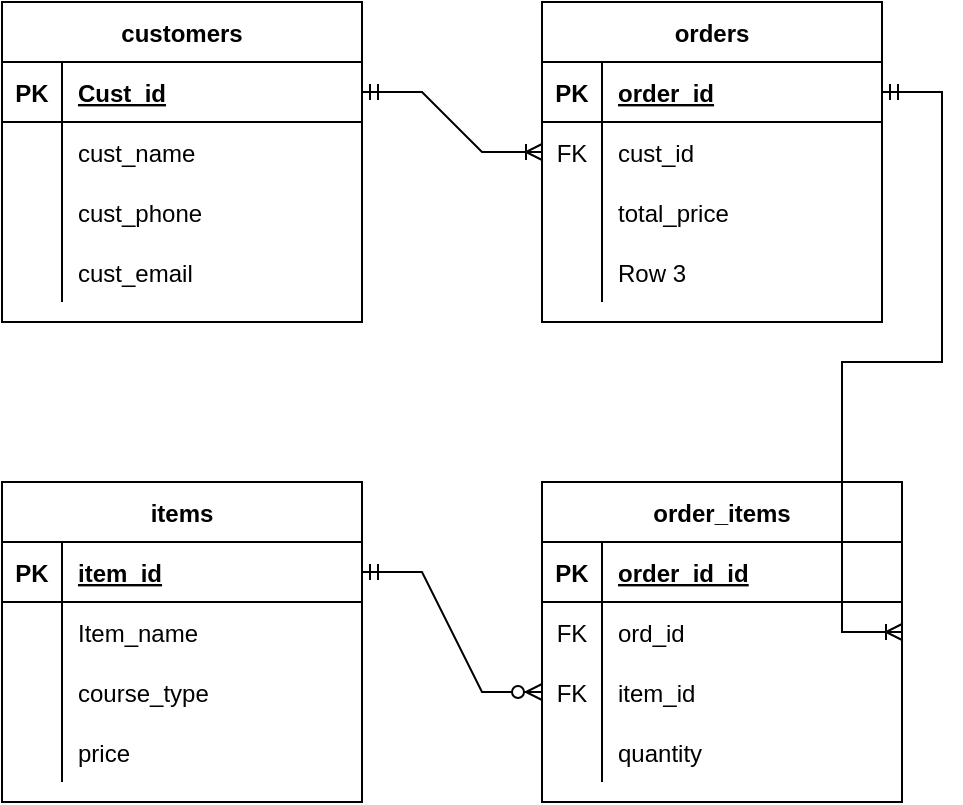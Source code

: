 <mxfile version="20.3.3" type="device"><diagram id="oYlJ2qxcCGeFAwFlc66P" name="Page-1"><mxGraphModel dx="526" dy="450" grid="1" gridSize="10" guides="1" tooltips="1" connect="1" arrows="1" fold="1" page="1" pageScale="1" pageWidth="850" pageHeight="1100" math="0" shadow="0"><root><mxCell id="0"/><mxCell id="1" parent="0"/><mxCell id="DmDJ6GmT9oJ0CHMuVj5S-3" value="customers" style="shape=table;startSize=30;container=1;collapsible=1;childLayout=tableLayout;fixedRows=1;rowLines=0;fontStyle=1;align=center;resizeLast=1;" vertex="1" parent="1"><mxGeometry x="30" y="50" width="180" height="160" as="geometry"/></mxCell><mxCell id="DmDJ6GmT9oJ0CHMuVj5S-4" value="" style="shape=tableRow;horizontal=0;startSize=0;swimlaneHead=0;swimlaneBody=0;fillColor=none;collapsible=0;dropTarget=0;points=[[0,0.5],[1,0.5]];portConstraint=eastwest;top=0;left=0;right=0;bottom=1;" vertex="1" parent="DmDJ6GmT9oJ0CHMuVj5S-3"><mxGeometry y="30" width="180" height="30" as="geometry"/></mxCell><mxCell id="DmDJ6GmT9oJ0CHMuVj5S-5" value="PK" style="shape=partialRectangle;connectable=0;fillColor=none;top=0;left=0;bottom=0;right=0;fontStyle=1;overflow=hidden;" vertex="1" parent="DmDJ6GmT9oJ0CHMuVj5S-4"><mxGeometry width="30" height="30" as="geometry"><mxRectangle width="30" height="30" as="alternateBounds"/></mxGeometry></mxCell><mxCell id="DmDJ6GmT9oJ0CHMuVj5S-6" value="Cust_id" style="shape=partialRectangle;connectable=0;fillColor=none;top=0;left=0;bottom=0;right=0;align=left;spacingLeft=6;fontStyle=5;overflow=hidden;" vertex="1" parent="DmDJ6GmT9oJ0CHMuVj5S-4"><mxGeometry x="30" width="150" height="30" as="geometry"><mxRectangle width="150" height="30" as="alternateBounds"/></mxGeometry></mxCell><mxCell id="DmDJ6GmT9oJ0CHMuVj5S-7" value="" style="shape=tableRow;horizontal=0;startSize=0;swimlaneHead=0;swimlaneBody=0;fillColor=none;collapsible=0;dropTarget=0;points=[[0,0.5],[1,0.5]];portConstraint=eastwest;top=0;left=0;right=0;bottom=0;" vertex="1" parent="DmDJ6GmT9oJ0CHMuVj5S-3"><mxGeometry y="60" width="180" height="30" as="geometry"/></mxCell><mxCell id="DmDJ6GmT9oJ0CHMuVj5S-8" value="" style="shape=partialRectangle;connectable=0;fillColor=none;top=0;left=0;bottom=0;right=0;editable=1;overflow=hidden;" vertex="1" parent="DmDJ6GmT9oJ0CHMuVj5S-7"><mxGeometry width="30" height="30" as="geometry"><mxRectangle width="30" height="30" as="alternateBounds"/></mxGeometry></mxCell><mxCell id="DmDJ6GmT9oJ0CHMuVj5S-9" value="cust_name" style="shape=partialRectangle;connectable=0;fillColor=none;top=0;left=0;bottom=0;right=0;align=left;spacingLeft=6;overflow=hidden;" vertex="1" parent="DmDJ6GmT9oJ0CHMuVj5S-7"><mxGeometry x="30" width="150" height="30" as="geometry"><mxRectangle width="150" height="30" as="alternateBounds"/></mxGeometry></mxCell><mxCell id="DmDJ6GmT9oJ0CHMuVj5S-10" value="" style="shape=tableRow;horizontal=0;startSize=0;swimlaneHead=0;swimlaneBody=0;fillColor=none;collapsible=0;dropTarget=0;points=[[0,0.5],[1,0.5]];portConstraint=eastwest;top=0;left=0;right=0;bottom=0;" vertex="1" parent="DmDJ6GmT9oJ0CHMuVj5S-3"><mxGeometry y="90" width="180" height="30" as="geometry"/></mxCell><mxCell id="DmDJ6GmT9oJ0CHMuVj5S-11" value="" style="shape=partialRectangle;connectable=0;fillColor=none;top=0;left=0;bottom=0;right=0;editable=1;overflow=hidden;" vertex="1" parent="DmDJ6GmT9oJ0CHMuVj5S-10"><mxGeometry width="30" height="30" as="geometry"><mxRectangle width="30" height="30" as="alternateBounds"/></mxGeometry></mxCell><mxCell id="DmDJ6GmT9oJ0CHMuVj5S-12" value="cust_phone" style="shape=partialRectangle;connectable=0;fillColor=none;top=0;left=0;bottom=0;right=0;align=left;spacingLeft=6;overflow=hidden;" vertex="1" parent="DmDJ6GmT9oJ0CHMuVj5S-10"><mxGeometry x="30" width="150" height="30" as="geometry"><mxRectangle width="150" height="30" as="alternateBounds"/></mxGeometry></mxCell><mxCell id="DmDJ6GmT9oJ0CHMuVj5S-13" value="" style="shape=tableRow;horizontal=0;startSize=0;swimlaneHead=0;swimlaneBody=0;fillColor=none;collapsible=0;dropTarget=0;points=[[0,0.5],[1,0.5]];portConstraint=eastwest;top=0;left=0;right=0;bottom=0;" vertex="1" parent="DmDJ6GmT9oJ0CHMuVj5S-3"><mxGeometry y="120" width="180" height="30" as="geometry"/></mxCell><mxCell id="DmDJ6GmT9oJ0CHMuVj5S-14" value="" style="shape=partialRectangle;connectable=0;fillColor=none;top=0;left=0;bottom=0;right=0;editable=1;overflow=hidden;" vertex="1" parent="DmDJ6GmT9oJ0CHMuVj5S-13"><mxGeometry width="30" height="30" as="geometry"><mxRectangle width="30" height="30" as="alternateBounds"/></mxGeometry></mxCell><mxCell id="DmDJ6GmT9oJ0CHMuVj5S-15" value="cust_email" style="shape=partialRectangle;connectable=0;fillColor=none;top=0;left=0;bottom=0;right=0;align=left;spacingLeft=6;overflow=hidden;" vertex="1" parent="DmDJ6GmT9oJ0CHMuVj5S-13"><mxGeometry x="30" width="150" height="30" as="geometry"><mxRectangle width="150" height="30" as="alternateBounds"/></mxGeometry></mxCell><mxCell id="DmDJ6GmT9oJ0CHMuVj5S-16" value="items" style="shape=table;startSize=30;container=1;collapsible=1;childLayout=tableLayout;fixedRows=1;rowLines=0;fontStyle=1;align=center;resizeLast=1;" vertex="1" parent="1"><mxGeometry x="30" y="290" width="180" height="160" as="geometry"/></mxCell><mxCell id="DmDJ6GmT9oJ0CHMuVj5S-17" value="" style="shape=tableRow;horizontal=0;startSize=0;swimlaneHead=0;swimlaneBody=0;fillColor=none;collapsible=0;dropTarget=0;points=[[0,0.5],[1,0.5]];portConstraint=eastwest;top=0;left=0;right=0;bottom=1;" vertex="1" parent="DmDJ6GmT9oJ0CHMuVj5S-16"><mxGeometry y="30" width="180" height="30" as="geometry"/></mxCell><mxCell id="DmDJ6GmT9oJ0CHMuVj5S-18" value="PK" style="shape=partialRectangle;connectable=0;fillColor=none;top=0;left=0;bottom=0;right=0;fontStyle=1;overflow=hidden;" vertex="1" parent="DmDJ6GmT9oJ0CHMuVj5S-17"><mxGeometry width="30" height="30" as="geometry"><mxRectangle width="30" height="30" as="alternateBounds"/></mxGeometry></mxCell><mxCell id="DmDJ6GmT9oJ0CHMuVj5S-19" value="item_id" style="shape=partialRectangle;connectable=0;fillColor=none;top=0;left=0;bottom=0;right=0;align=left;spacingLeft=6;fontStyle=5;overflow=hidden;" vertex="1" parent="DmDJ6GmT9oJ0CHMuVj5S-17"><mxGeometry x="30" width="150" height="30" as="geometry"><mxRectangle width="150" height="30" as="alternateBounds"/></mxGeometry></mxCell><mxCell id="DmDJ6GmT9oJ0CHMuVj5S-20" value="" style="shape=tableRow;horizontal=0;startSize=0;swimlaneHead=0;swimlaneBody=0;fillColor=none;collapsible=0;dropTarget=0;points=[[0,0.5],[1,0.5]];portConstraint=eastwest;top=0;left=0;right=0;bottom=0;" vertex="1" parent="DmDJ6GmT9oJ0CHMuVj5S-16"><mxGeometry y="60" width="180" height="30" as="geometry"/></mxCell><mxCell id="DmDJ6GmT9oJ0CHMuVj5S-21" value="" style="shape=partialRectangle;connectable=0;fillColor=none;top=0;left=0;bottom=0;right=0;editable=1;overflow=hidden;" vertex="1" parent="DmDJ6GmT9oJ0CHMuVj5S-20"><mxGeometry width="30" height="30" as="geometry"><mxRectangle width="30" height="30" as="alternateBounds"/></mxGeometry></mxCell><mxCell id="DmDJ6GmT9oJ0CHMuVj5S-22" value="Item_name" style="shape=partialRectangle;connectable=0;fillColor=none;top=0;left=0;bottom=0;right=0;align=left;spacingLeft=6;overflow=hidden;" vertex="1" parent="DmDJ6GmT9oJ0CHMuVj5S-20"><mxGeometry x="30" width="150" height="30" as="geometry"><mxRectangle width="150" height="30" as="alternateBounds"/></mxGeometry></mxCell><mxCell id="DmDJ6GmT9oJ0CHMuVj5S-23" value="" style="shape=tableRow;horizontal=0;startSize=0;swimlaneHead=0;swimlaneBody=0;fillColor=none;collapsible=0;dropTarget=0;points=[[0,0.5],[1,0.5]];portConstraint=eastwest;top=0;left=0;right=0;bottom=0;" vertex="1" parent="DmDJ6GmT9oJ0CHMuVj5S-16"><mxGeometry y="90" width="180" height="30" as="geometry"/></mxCell><mxCell id="DmDJ6GmT9oJ0CHMuVj5S-24" value="" style="shape=partialRectangle;connectable=0;fillColor=none;top=0;left=0;bottom=0;right=0;editable=1;overflow=hidden;" vertex="1" parent="DmDJ6GmT9oJ0CHMuVj5S-23"><mxGeometry width="30" height="30" as="geometry"><mxRectangle width="30" height="30" as="alternateBounds"/></mxGeometry></mxCell><mxCell id="DmDJ6GmT9oJ0CHMuVj5S-25" value="course_type" style="shape=partialRectangle;connectable=0;fillColor=none;top=0;left=0;bottom=0;right=0;align=left;spacingLeft=6;overflow=hidden;" vertex="1" parent="DmDJ6GmT9oJ0CHMuVj5S-23"><mxGeometry x="30" width="150" height="30" as="geometry"><mxRectangle width="150" height="30" as="alternateBounds"/></mxGeometry></mxCell><mxCell id="DmDJ6GmT9oJ0CHMuVj5S-26" value="" style="shape=tableRow;horizontal=0;startSize=0;swimlaneHead=0;swimlaneBody=0;fillColor=none;collapsible=0;dropTarget=0;points=[[0,0.5],[1,0.5]];portConstraint=eastwest;top=0;left=0;right=0;bottom=0;" vertex="1" parent="DmDJ6GmT9oJ0CHMuVj5S-16"><mxGeometry y="120" width="180" height="30" as="geometry"/></mxCell><mxCell id="DmDJ6GmT9oJ0CHMuVj5S-27" value="" style="shape=partialRectangle;connectable=0;fillColor=none;top=0;left=0;bottom=0;right=0;editable=1;overflow=hidden;" vertex="1" parent="DmDJ6GmT9oJ0CHMuVj5S-26"><mxGeometry width="30" height="30" as="geometry"><mxRectangle width="30" height="30" as="alternateBounds"/></mxGeometry></mxCell><mxCell id="DmDJ6GmT9oJ0CHMuVj5S-28" value="price" style="shape=partialRectangle;connectable=0;fillColor=none;top=0;left=0;bottom=0;right=0;align=left;spacingLeft=6;overflow=hidden;" vertex="1" parent="DmDJ6GmT9oJ0CHMuVj5S-26"><mxGeometry x="30" width="150" height="30" as="geometry"><mxRectangle width="150" height="30" as="alternateBounds"/></mxGeometry></mxCell><mxCell id="DmDJ6GmT9oJ0CHMuVj5S-42" value="orders" style="shape=table;startSize=30;container=1;collapsible=1;childLayout=tableLayout;fixedRows=1;rowLines=0;fontStyle=1;align=center;resizeLast=1;" vertex="1" parent="1"><mxGeometry x="300" y="50" width="170" height="160" as="geometry"/></mxCell><mxCell id="DmDJ6GmT9oJ0CHMuVj5S-43" value="" style="shape=tableRow;horizontal=0;startSize=0;swimlaneHead=0;swimlaneBody=0;fillColor=none;collapsible=0;dropTarget=0;points=[[0,0.5],[1,0.5]];portConstraint=eastwest;top=0;left=0;right=0;bottom=1;" vertex="1" parent="DmDJ6GmT9oJ0CHMuVj5S-42"><mxGeometry y="30" width="170" height="30" as="geometry"/></mxCell><mxCell id="DmDJ6GmT9oJ0CHMuVj5S-44" value="PK" style="shape=partialRectangle;connectable=0;fillColor=none;top=0;left=0;bottom=0;right=0;fontStyle=1;overflow=hidden;" vertex="1" parent="DmDJ6GmT9oJ0CHMuVj5S-43"><mxGeometry width="30" height="30" as="geometry"><mxRectangle width="30" height="30" as="alternateBounds"/></mxGeometry></mxCell><mxCell id="DmDJ6GmT9oJ0CHMuVj5S-45" value="order_id" style="shape=partialRectangle;connectable=0;fillColor=none;top=0;left=0;bottom=0;right=0;align=left;spacingLeft=6;fontStyle=5;overflow=hidden;" vertex="1" parent="DmDJ6GmT9oJ0CHMuVj5S-43"><mxGeometry x="30" width="140" height="30" as="geometry"><mxRectangle width="140" height="30" as="alternateBounds"/></mxGeometry></mxCell><mxCell id="DmDJ6GmT9oJ0CHMuVj5S-46" value="" style="shape=tableRow;horizontal=0;startSize=0;swimlaneHead=0;swimlaneBody=0;fillColor=none;collapsible=0;dropTarget=0;points=[[0,0.5],[1,0.5]];portConstraint=eastwest;top=0;left=0;right=0;bottom=0;" vertex="1" parent="DmDJ6GmT9oJ0CHMuVj5S-42"><mxGeometry y="60" width="170" height="30" as="geometry"/></mxCell><mxCell id="DmDJ6GmT9oJ0CHMuVj5S-47" value="FK" style="shape=partialRectangle;connectable=0;fillColor=none;top=0;left=0;bottom=0;right=0;editable=1;overflow=hidden;" vertex="1" parent="DmDJ6GmT9oJ0CHMuVj5S-46"><mxGeometry width="30" height="30" as="geometry"><mxRectangle width="30" height="30" as="alternateBounds"/></mxGeometry></mxCell><mxCell id="DmDJ6GmT9oJ0CHMuVj5S-48" value="cust_id" style="shape=partialRectangle;connectable=0;fillColor=none;top=0;left=0;bottom=0;right=0;align=left;spacingLeft=6;overflow=hidden;" vertex="1" parent="DmDJ6GmT9oJ0CHMuVj5S-46"><mxGeometry x="30" width="140" height="30" as="geometry"><mxRectangle width="140" height="30" as="alternateBounds"/></mxGeometry></mxCell><mxCell id="DmDJ6GmT9oJ0CHMuVj5S-49" value="" style="shape=tableRow;horizontal=0;startSize=0;swimlaneHead=0;swimlaneBody=0;fillColor=none;collapsible=0;dropTarget=0;points=[[0,0.5],[1,0.5]];portConstraint=eastwest;top=0;left=0;right=0;bottom=0;" vertex="1" parent="DmDJ6GmT9oJ0CHMuVj5S-42"><mxGeometry y="90" width="170" height="30" as="geometry"/></mxCell><mxCell id="DmDJ6GmT9oJ0CHMuVj5S-50" value="" style="shape=partialRectangle;connectable=0;fillColor=none;top=0;left=0;bottom=0;right=0;editable=1;overflow=hidden;" vertex="1" parent="DmDJ6GmT9oJ0CHMuVj5S-49"><mxGeometry width="30" height="30" as="geometry"><mxRectangle width="30" height="30" as="alternateBounds"/></mxGeometry></mxCell><mxCell id="DmDJ6GmT9oJ0CHMuVj5S-51" value="total_price" style="shape=partialRectangle;connectable=0;fillColor=none;top=0;left=0;bottom=0;right=0;align=left;spacingLeft=6;overflow=hidden;" vertex="1" parent="DmDJ6GmT9oJ0CHMuVj5S-49"><mxGeometry x="30" width="140" height="30" as="geometry"><mxRectangle width="140" height="30" as="alternateBounds"/></mxGeometry></mxCell><mxCell id="DmDJ6GmT9oJ0CHMuVj5S-52" value="" style="shape=tableRow;horizontal=0;startSize=0;swimlaneHead=0;swimlaneBody=0;fillColor=none;collapsible=0;dropTarget=0;points=[[0,0.5],[1,0.5]];portConstraint=eastwest;top=0;left=0;right=0;bottom=0;" vertex="1" parent="DmDJ6GmT9oJ0CHMuVj5S-42"><mxGeometry y="120" width="170" height="30" as="geometry"/></mxCell><mxCell id="DmDJ6GmT9oJ0CHMuVj5S-53" value="" style="shape=partialRectangle;connectable=0;fillColor=none;top=0;left=0;bottom=0;right=0;editable=1;overflow=hidden;" vertex="1" parent="DmDJ6GmT9oJ0CHMuVj5S-52"><mxGeometry width="30" height="30" as="geometry"><mxRectangle width="30" height="30" as="alternateBounds"/></mxGeometry></mxCell><mxCell id="DmDJ6GmT9oJ0CHMuVj5S-54" value="Row 3" style="shape=partialRectangle;connectable=0;fillColor=none;top=0;left=0;bottom=0;right=0;align=left;spacingLeft=6;overflow=hidden;" vertex="1" parent="DmDJ6GmT9oJ0CHMuVj5S-52"><mxGeometry x="30" width="140" height="30" as="geometry"><mxRectangle width="140" height="30" as="alternateBounds"/></mxGeometry></mxCell><mxCell id="DmDJ6GmT9oJ0CHMuVj5S-55" value="order_items" style="shape=table;startSize=30;container=1;collapsible=1;childLayout=tableLayout;fixedRows=1;rowLines=0;fontStyle=1;align=center;resizeLast=1;" vertex="1" parent="1"><mxGeometry x="300" y="290" width="180" height="160" as="geometry"/></mxCell><mxCell id="DmDJ6GmT9oJ0CHMuVj5S-56" value="" style="shape=tableRow;horizontal=0;startSize=0;swimlaneHead=0;swimlaneBody=0;fillColor=none;collapsible=0;dropTarget=0;points=[[0,0.5],[1,0.5]];portConstraint=eastwest;top=0;left=0;right=0;bottom=1;" vertex="1" parent="DmDJ6GmT9oJ0CHMuVj5S-55"><mxGeometry y="30" width="180" height="30" as="geometry"/></mxCell><mxCell id="DmDJ6GmT9oJ0CHMuVj5S-57" value="PK" style="shape=partialRectangle;connectable=0;fillColor=none;top=0;left=0;bottom=0;right=0;fontStyle=1;overflow=hidden;" vertex="1" parent="DmDJ6GmT9oJ0CHMuVj5S-56"><mxGeometry width="30" height="30" as="geometry"><mxRectangle width="30" height="30" as="alternateBounds"/></mxGeometry></mxCell><mxCell id="DmDJ6GmT9oJ0CHMuVj5S-58" value="order_id_id" style="shape=partialRectangle;connectable=0;fillColor=none;top=0;left=0;bottom=0;right=0;align=left;spacingLeft=6;fontStyle=5;overflow=hidden;" vertex="1" parent="DmDJ6GmT9oJ0CHMuVj5S-56"><mxGeometry x="30" width="150" height="30" as="geometry"><mxRectangle width="150" height="30" as="alternateBounds"/></mxGeometry></mxCell><mxCell id="DmDJ6GmT9oJ0CHMuVj5S-59" value="" style="shape=tableRow;horizontal=0;startSize=0;swimlaneHead=0;swimlaneBody=0;fillColor=none;collapsible=0;dropTarget=0;points=[[0,0.5],[1,0.5]];portConstraint=eastwest;top=0;left=0;right=0;bottom=0;" vertex="1" parent="DmDJ6GmT9oJ0CHMuVj5S-55"><mxGeometry y="60" width="180" height="30" as="geometry"/></mxCell><mxCell id="DmDJ6GmT9oJ0CHMuVj5S-60" value="FK" style="shape=partialRectangle;connectable=0;fillColor=none;top=0;left=0;bottom=0;right=0;editable=1;overflow=hidden;" vertex="1" parent="DmDJ6GmT9oJ0CHMuVj5S-59"><mxGeometry width="30" height="30" as="geometry"><mxRectangle width="30" height="30" as="alternateBounds"/></mxGeometry></mxCell><mxCell id="DmDJ6GmT9oJ0CHMuVj5S-61" value="ord_id" style="shape=partialRectangle;connectable=0;fillColor=none;top=0;left=0;bottom=0;right=0;align=left;spacingLeft=6;overflow=hidden;" vertex="1" parent="DmDJ6GmT9oJ0CHMuVj5S-59"><mxGeometry x="30" width="150" height="30" as="geometry"><mxRectangle width="150" height="30" as="alternateBounds"/></mxGeometry></mxCell><mxCell id="DmDJ6GmT9oJ0CHMuVj5S-62" value="" style="shape=tableRow;horizontal=0;startSize=0;swimlaneHead=0;swimlaneBody=0;fillColor=none;collapsible=0;dropTarget=0;points=[[0,0.5],[1,0.5]];portConstraint=eastwest;top=0;left=0;right=0;bottom=0;" vertex="1" parent="DmDJ6GmT9oJ0CHMuVj5S-55"><mxGeometry y="90" width="180" height="30" as="geometry"/></mxCell><mxCell id="DmDJ6GmT9oJ0CHMuVj5S-63" value="FK" style="shape=partialRectangle;connectable=0;fillColor=none;top=0;left=0;bottom=0;right=0;editable=1;overflow=hidden;" vertex="1" parent="DmDJ6GmT9oJ0CHMuVj5S-62"><mxGeometry width="30" height="30" as="geometry"><mxRectangle width="30" height="30" as="alternateBounds"/></mxGeometry></mxCell><mxCell id="DmDJ6GmT9oJ0CHMuVj5S-64" value="item_id" style="shape=partialRectangle;connectable=0;fillColor=none;top=0;left=0;bottom=0;right=0;align=left;spacingLeft=6;overflow=hidden;" vertex="1" parent="DmDJ6GmT9oJ0CHMuVj5S-62"><mxGeometry x="30" width="150" height="30" as="geometry"><mxRectangle width="150" height="30" as="alternateBounds"/></mxGeometry></mxCell><mxCell id="DmDJ6GmT9oJ0CHMuVj5S-65" value="" style="shape=tableRow;horizontal=0;startSize=0;swimlaneHead=0;swimlaneBody=0;fillColor=none;collapsible=0;dropTarget=0;points=[[0,0.5],[1,0.5]];portConstraint=eastwest;top=0;left=0;right=0;bottom=0;" vertex="1" parent="DmDJ6GmT9oJ0CHMuVj5S-55"><mxGeometry y="120" width="180" height="30" as="geometry"/></mxCell><mxCell id="DmDJ6GmT9oJ0CHMuVj5S-66" value="" style="shape=partialRectangle;connectable=0;fillColor=none;top=0;left=0;bottom=0;right=0;editable=1;overflow=hidden;" vertex="1" parent="DmDJ6GmT9oJ0CHMuVj5S-65"><mxGeometry width="30" height="30" as="geometry"><mxRectangle width="30" height="30" as="alternateBounds"/></mxGeometry></mxCell><mxCell id="DmDJ6GmT9oJ0CHMuVj5S-67" value="quantity" style="shape=partialRectangle;connectable=0;fillColor=none;top=0;left=0;bottom=0;right=0;align=left;spacingLeft=6;overflow=hidden;" vertex="1" parent="DmDJ6GmT9oJ0CHMuVj5S-65"><mxGeometry x="30" width="150" height="30" as="geometry"><mxRectangle width="150" height="30" as="alternateBounds"/></mxGeometry></mxCell><mxCell id="DmDJ6GmT9oJ0CHMuVj5S-86" value="" style="edgeStyle=entityRelationEdgeStyle;fontSize=12;html=1;endArrow=ERoneToMany;startArrow=ERmandOne;rounded=0;entryX=0;entryY=0.5;entryDx=0;entryDy=0;exitX=1;exitY=0.5;exitDx=0;exitDy=0;" edge="1" parent="1" source="DmDJ6GmT9oJ0CHMuVj5S-4" target="DmDJ6GmT9oJ0CHMuVj5S-46"><mxGeometry width="100" height="100" relative="1" as="geometry"><mxPoint x="200" y="190" as="sourcePoint"/><mxPoint x="270" y="110" as="targetPoint"/></mxGeometry></mxCell><mxCell id="DmDJ6GmT9oJ0CHMuVj5S-89" value="" style="edgeStyle=entityRelationEdgeStyle;fontSize=12;html=1;endArrow=ERoneToMany;startArrow=ERmandOne;rounded=0;entryX=1;entryY=0.5;entryDx=0;entryDy=0;exitX=1;exitY=0.5;exitDx=0;exitDy=0;" edge="1" parent="1" source="DmDJ6GmT9oJ0CHMuVj5S-43" target="DmDJ6GmT9oJ0CHMuVj5S-59"><mxGeometry width="100" height="100" relative="1" as="geometry"><mxPoint x="297" y="95" as="sourcePoint"/><mxPoint x="297" y="365" as="targetPoint"/></mxGeometry></mxCell><mxCell id="DmDJ6GmT9oJ0CHMuVj5S-90" value="" style="edgeStyle=entityRelationEdgeStyle;fontSize=12;html=1;endArrow=ERzeroToMany;startArrow=ERmandOne;rounded=0;entryX=0;entryY=0.5;entryDx=0;entryDy=0;exitX=1;exitY=0.5;exitDx=0;exitDy=0;" edge="1" parent="1" source="DmDJ6GmT9oJ0CHMuVj5S-17" target="DmDJ6GmT9oJ0CHMuVj5S-62"><mxGeometry width="100" height="100" relative="1" as="geometry"><mxPoint x="180" y="270" as="sourcePoint"/><mxPoint x="270" y="220" as="targetPoint"/></mxGeometry></mxCell></root></mxGraphModel></diagram></mxfile>
